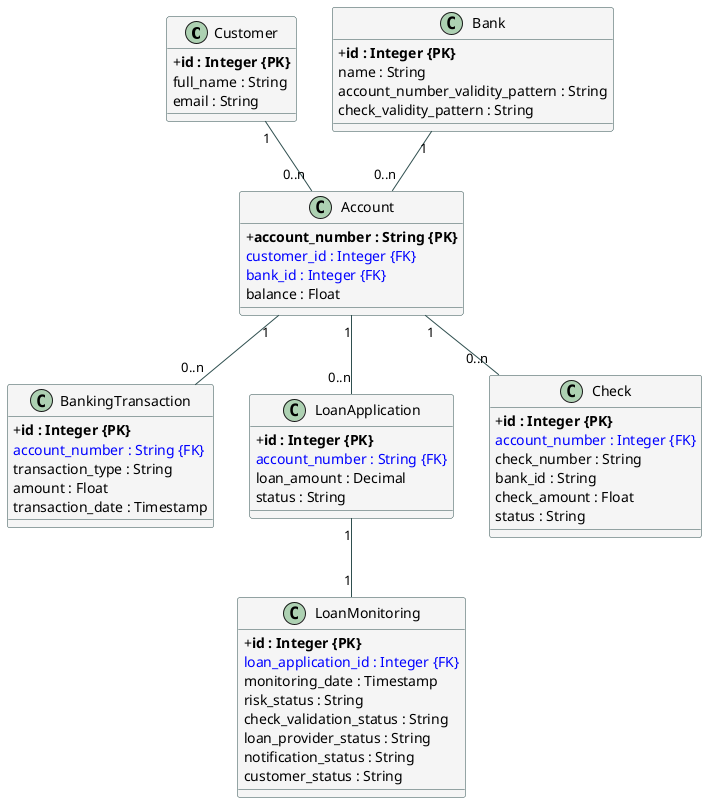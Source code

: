 @startuml

skinparam classAttributeIconSize 0
skinparam class {
  BackgroundColor WhiteSmoke
  BorderColor DarkSlateGray
  ArrowColor DarkSlateGray
}

' Définition des entités avec couleurs spécifiques pour PK et FK
class Customer {
  + **id : Integer {PK}**
  full_name : String
  email : String
}

class Bank {
  + **id : Integer {PK}**
  name : String
  account_number_validity_pattern : String
  check_validity_pattern : String
}

class Account {
  + **account_number : String {PK}**
  <color:Blue>customer_id : Integer {FK}</color>
  <color:Blue>bank_id : Integer {FK}</color>
  balance : Float
}

class BankingTransaction {
  + **id : Integer {PK}**
  <color:Blue>account_number : String {FK}</color>
  transaction_type : String
  amount : Float
  transaction_date : Timestamp
}

class LoanApplication {
  + **id : Integer {PK}**
  <color:Blue>account_number : String {FK}</color>
  loan_amount : Decimal
  status : String
}

class Check {
  + **id : Integer {PK}**
  <color:Blue>account_number : Integer {FK}</color>
  check_number : String
  bank_id : String
  check_amount : Float
  status : String
}

class LoanMonitoring {
  + **id : Integer {PK}**
  <color:Blue>loan_application_id : Integer {FK}</color>
  monitoring_date : Timestamp
  risk_status : String
  check_validation_status : String
  loan_provider_status : String
  notification_status : String
  customer_status : String
}

' Relations explicites avec cardinalités
Customer "1" -- "0..n" Account
Bank "1" -- "0..n" Account
Account "1" -- "0..n" BankingTransaction
Account "1" -- "0..n" Check
Account "1" -- "0..n" LoanApplication
LoanApplication "1" -- "1" LoanMonitoring

@enduml